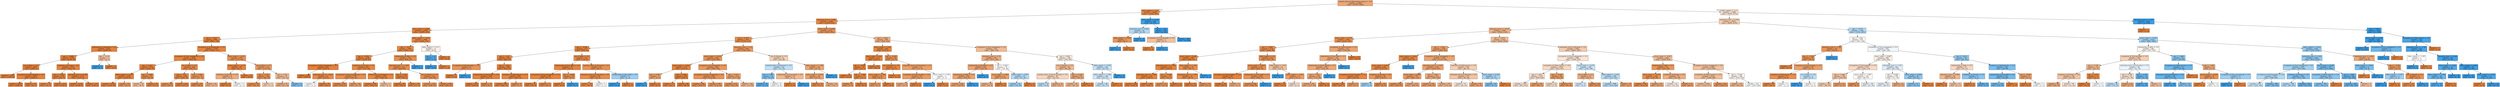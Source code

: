 digraph Tree {
node [shape=box, style="filled", color="black"] ;
0 [label="marital_status_id_Married-civ-spouse <= 0.5\nsamples = 25849\nvalue = [19767, 6082]", fillcolor="#e58139b1"] ;
1 [label="delta_capital <= 3.24\nsamples = 13969\nvalue = [13062, 907]", fillcolor="#e58139ed"] ;
0 -> 1 [labeldistance=2.5, labelangle=45, headlabel="True"] ;
2 [label="education_num <= 0.942\nsamples = 13686\nvalue = [13054, 632]", fillcolor="#e58139f3"] ;
1 -> 2 ;
3 [label="hours_week <= 0.006\nsamples = 10945\nvalue = [10695, 250]", fillcolor="#e58139f9"] ;
2 -> 3 ;
4 [label="age <= -0.375\nsamples = 8961\nvalue = [8831, 130]", fillcolor="#e58139fb"] ;
3 -> 4 ;
5 [label="relationship_id_Husband <= 0.5\nsamples = 5202\nvalue = [5186, 16]", fillcolor="#e58139fe"] ;
4 -> 5 ;
6 [label="age <= -0.886\nsamples = 5199\nvalue = [5184, 15]", fillcolor="#e58139fe"] ;
5 -> 6 ;
7 [label="sex_id_Male <= 0.5\nsamples = 3667\nvalue = [3662, 5]", fillcolor="#e58139ff"] ;
6 -> 7 ;
8 [label="samples = 1764\nvalue = [1764, 0]", fillcolor="#e58139ff"] ;
7 -> 8 ;
9 [label="occupation_id_Prof-specialty <= 0.5\nsamples = 1903\nvalue = [1898, 5]", fillcolor="#e58139fe"] ;
7 -> 9 ;
10 [label="samples = 1850\nvalue = [1846, 4]", fillcolor="#e58139fe"] ;
9 -> 10 ;
11 [label="samples = 53\nvalue = [52, 1]", fillcolor="#e58139fa"] ;
9 -> 11 ;
12 [label="workclass_id_Private <= 0.5\nsamples = 1532\nvalue = [1522, 10]", fillcolor="#e58139fd"] ;
6 -> 12 ;
13 [label="age <= -0.813\nsamples = 255\nvalue = [251, 4]", fillcolor="#e58139fb"] ;
12 -> 13 ;
14 [label="samples = 34\nvalue = [32, 2]", fillcolor="#e58139ef"] ;
13 -> 14 ;
15 [label="samples = 221\nvalue = [219, 2]", fillcolor="#e58139fd"] ;
13 -> 15 ;
16 [label="education_num <= 0.164\nsamples = 1277\nvalue = [1271, 6]", fillcolor="#e58139fe"] ;
12 -> 16 ;
17 [label="samples = 1130\nvalue = [1126, 4]", fillcolor="#e58139fe"] ;
16 -> 17 ;
18 [label="samples = 147\nvalue = [145, 2]", fillcolor="#e58139fb"] ;
16 -> 18 ;
19 [label="age <= -0.74\nsamples = 3\nvalue = [2, 1]", fillcolor="#e581397f"] ;
5 -> 19 ;
20 [label="samples = 1\nvalue = [0, 1]", fillcolor="#399de5ff"] ;
19 -> 20 ;
21 [label="samples = 2\nvalue = [2, 0]", fillcolor="#e58139ff"] ;
19 -> 21 ;
22 [label="occupation_id_Prof-specialty <= 0.5\nsamples = 3759\nvalue = [3645, 114]", fillcolor="#e58139f7"] ;
4 -> 22 ;
23 [label="occupation_id_Exec-managerial <= 0.5\nsamples = 3556\nvalue = [3468, 88]", fillcolor="#e58139f9"] ;
22 -> 23 ;
24 [label="age <= 2.615\nsamples = 3272\nvalue = [3205, 67]", fillcolor="#e58139fa"] ;
23 -> 24 ;
25 [label="delta_capital <= 3.079\nsamples = 3205\nvalue = [3144, 61]", fillcolor="#e58139fa"] ;
24 -> 25 ;
26 [label="samples = 3184\nvalue = [3126, 58]", fillcolor="#e58139fa"] ;
25 -> 26 ;
27 [label="samples = 21\nvalue = [18, 3]", fillcolor="#e58139d4"] ;
25 -> 27 ;
28 [label="age <= 2.688\nsamples = 67\nvalue = [61, 6]", fillcolor="#e58139e6"] ;
24 -> 28 ;
29 [label="samples = 12\nvalue = [8, 4]", fillcolor="#e581397f"] ;
28 -> 29 ;
30 [label="samples = 55\nvalue = [53, 2]", fillcolor="#e58139f5"] ;
28 -> 30 ;
31 [label="sex_id_Male <= 0.5\nsamples = 284\nvalue = [263, 21]", fillcolor="#e58139eb"] ;
23 -> 31 ;
32 [label="age <= -0.01\nsamples = 206\nvalue = [196, 10]", fillcolor="#e58139f2"] ;
31 -> 32 ;
33 [label="samples = 44\nvalue = [39, 5]", fillcolor="#e58139de"] ;
32 -> 33 ;
34 [label="samples = 162\nvalue = [157, 5]", fillcolor="#e58139f7"] ;
32 -> 34 ;
35 [label="age <= 0.865\nsamples = 78\nvalue = [67, 11]", fillcolor="#e58139d5"] ;
31 -> 35 ;
36 [label="samples = 54\nvalue = [50, 4]", fillcolor="#e58139eb"] ;
35 -> 36 ;
37 [label="samples = 24\nvalue = [17, 7]", fillcolor="#e5813996"] ;
35 -> 37 ;
38 [label="hours_week <= -0.317\nsamples = 203\nvalue = [177, 26]", fillcolor="#e58139da"] ;
22 -> 38 ;
39 [label="hours_week <= -2.173\nsamples = 62\nvalue = [61, 1]", fillcolor="#e58139fb"] ;
38 -> 39 ;
40 [label="workclass_id_Private <= 0.5\nsamples = 4\nvalue = [3, 1]", fillcolor="#e58139aa"] ;
39 -> 40 ;
41 [label="samples = 2\nvalue = [2, 0]", fillcolor="#e58139ff"] ;
40 -> 41 ;
42 [label="samples = 2\nvalue = [1, 1]", fillcolor="#e5813900"] ;
40 -> 42 ;
43 [label="samples = 58\nvalue = [58, 0]", fillcolor="#e58139ff"] ;
39 -> 43 ;
44 [label="sex_id_Male <= 0.5\nsamples = 141\nvalue = [116, 25]", fillcolor="#e58139c8"] ;
38 -> 44 ;
45 [label="age <= 1.776\nsamples = 100\nvalue = [88, 12]", fillcolor="#e58139dc"] ;
44 -> 45 ;
46 [label="samples = 95\nvalue = [85, 10]", fillcolor="#e58139e1"] ;
45 -> 46 ;
47 [label="samples = 5\nvalue = [3, 2]", fillcolor="#e5813955"] ;
45 -> 47 ;
48 [label="age <= 1.521\nsamples = 41\nvalue = [28, 13]", fillcolor="#e5813989"] ;
44 -> 48 ;
49 [label="samples = 37\nvalue = [27, 10]", fillcolor="#e58139a1"] ;
48 -> 49 ;
50 [label="samples = 4\nvalue = [1, 3]", fillcolor="#399de5aa"] ;
48 -> 50 ;
51 [label="delta_capital <= 3.075\nsamples = 1984\nvalue = [1864, 120]", fillcolor="#e58139ef"] ;
3 -> 51 ;
52 [label="age <= -0.01\nsamples = 1967\nvalue = [1855, 112]", fillcolor="#e58139f0"] ;
51 -> 52 ;
53 [label="age <= -0.959\nsamples = 1248\nvalue = [1206, 42]", fillcolor="#e58139f6"] ;
52 -> 53 ;
54 [label="occupation_id_Exec-managerial <= 0.5\nsamples = 421\nvalue = [419, 2]", fillcolor="#e58139fe"] ;
53 -> 54 ;
55 [label="samples = 389\nvalue = [389, 0]", fillcolor="#e58139ff"] ;
54 -> 55 ;
56 [label="education_num <= -0.614\nsamples = 32\nvalue = [30, 2]", fillcolor="#e58139ee"] ;
54 -> 56 ;
57 [label="samples = 2\nvalue = [1, 1]", fillcolor="#e5813900"] ;
56 -> 57 ;
58 [label="samples = 30\nvalue = [29, 1]", fillcolor="#e58139f6"] ;
56 -> 58 ;
59 [label="workclass_id_Private <= 0.5\nsamples = 827\nvalue = [787, 40]", fillcolor="#e58139f2"] ;
53 -> 59 ;
60 [label="occupation_id_Exec-managerial <= 0.5\nsamples = 175\nvalue = [159, 16]", fillcolor="#e58139e5"] ;
59 -> 60 ;
61 [label="samples = 149\nvalue = [138, 11]", fillcolor="#e58139eb"] ;
60 -> 61 ;
62 [label="samples = 26\nvalue = [21, 5]", fillcolor="#e58139c2"] ;
60 -> 62 ;
63 [label="relationship_id_Husband <= 0.5\nsamples = 652\nvalue = [628, 24]", fillcolor="#e58139f5"] ;
59 -> 63 ;
64 [label="samples = 649\nvalue = [626, 23]", fillcolor="#e58139f6"] ;
63 -> 64 ;
65 [label="samples = 3\nvalue = [2, 1]", fillcolor="#e581397f"] ;
63 -> 65 ;
66 [label="relationship_id_Wife <= 0.5\nsamples = 719\nvalue = [649, 70]", fillcolor="#e58139e3"] ;
52 -> 66 ;
67 [label="education_num <= -1.003\nsamples = 718\nvalue = [649, 69]", fillcolor="#e58139e4"] ;
66 -> 67 ;
68 [label="age <= 1.521\nsamples = 87\nvalue = [86, 1]", fillcolor="#e58139fc"] ;
67 -> 68 ;
69 [label="samples = 69\nvalue = [69, 0]", fillcolor="#e58139ff"] ;
68 -> 69 ;
70 [label="samples = 18\nvalue = [17, 1]", fillcolor="#e58139f0"] ;
68 -> 70 ;
71 [label="sex_id_Female <= 0.5\nsamples = 631\nvalue = [563, 68]", fillcolor="#e58139e0"] ;
67 -> 71 ;
72 [label="samples = 325\nvalue = [280, 45]", fillcolor="#e58139d6"] ;
71 -> 72 ;
73 [label="samples = 306\nvalue = [283, 23]", fillcolor="#e58139ea"] ;
71 -> 73 ;
74 [label="samples = 1\nvalue = [0, 1]", fillcolor="#399de5ff"] ;
66 -> 74 ;
75 [label="delta_capital <= 3.117\nsamples = 17\nvalue = [9, 8]", fillcolor="#e581391c"] ;
51 -> 75 ;
76 [label="age <= 1.12\nsamples = 9\nvalue = [1, 8]", fillcolor="#399de5df"] ;
75 -> 76 ;
77 [label="samples = 8\nvalue = [0, 8]", fillcolor="#399de5ff"] ;
76 -> 77 ;
78 [label="samples = 1\nvalue = [1, 0]", fillcolor="#e58139ff"] ;
76 -> 78 ;
79 [label="samples = 8\nvalue = [8, 0]", fillcolor="#e58139ff"] ;
75 -> 79 ;
80 [label="hours_week <= 0.248\nsamples = 2741\nvalue = [2359, 382]", fillcolor="#e58139d6"] ;
2 -> 80 ;
81 [label="age <= -0.375\nsamples = 1877\nvalue = [1720, 157]", fillcolor="#e58139e8"] ;
80 -> 81 ;
82 [label="age <= -0.594\nsamples = 977\nvalue = [954, 23]", fillcolor="#e58139f9"] ;
81 -> 82 ;
83 [label="age <= -1.25\nsamples = 836\nvalue = [822, 14]", fillcolor="#e58139fb"] ;
82 -> 83 ;
84 [label="occupation_id_Prof-specialty <= 0.5\nsamples = 8\nvalue = [7, 1]", fillcolor="#e58139db"] ;
83 -> 84 ;
85 [label="samples = 7\nvalue = [7, 0]", fillcolor="#e58139ff"] ;
84 -> 85 ;
86 [label="samples = 1\nvalue = [0, 1]", fillcolor="#399de5ff"] ;
84 -> 86 ;
87 [label="age <= -1.032\nsamples = 828\nvalue = [815, 13]", fillcolor="#e58139fb"] ;
83 -> 87 ;
88 [label="relationship_id_Unmarried <= 0.5\nsamples = 328\nvalue = [327, 1]", fillcolor="#e58139fe"] ;
87 -> 88 ;
89 [label="samples = 318\nvalue = [318, 0]", fillcolor="#e58139ff"] ;
88 -> 89 ;
90 [label="samples = 10\nvalue = [9, 1]", fillcolor="#e58139e3"] ;
88 -> 90 ;
91 [label="workclass_id_Self-emp-inc <= 0.5\nsamples = 500\nvalue = [488, 12]", fillcolor="#e58139f9"] ;
87 -> 91 ;
92 [label="samples = 492\nvalue = [481, 11]", fillcolor="#e58139f9"] ;
91 -> 92 ;
93 [label="samples = 8\nvalue = [7, 1]", fillcolor="#e58139db"] ;
91 -> 93 ;
94 [label="sex_id_Male <= 0.5\nsamples = 141\nvalue = [132, 9]", fillcolor="#e58139ee"] ;
82 -> 94 ;
95 [label="relationship_id_Own-child <= 0.5\nsamples = 78\nvalue = [76, 2]", fillcolor="#e58139f8"] ;
94 -> 95 ;
96 [label="occupation_id_Exec-managerial <= 0.5\nsamples = 68\nvalue = [67, 1]", fillcolor="#e58139fb"] ;
95 -> 96 ;
97 [label="samples = 51\nvalue = [51, 0]", fillcolor="#e58139ff"] ;
96 -> 97 ;
98 [label="samples = 17\nvalue = [16, 1]", fillcolor="#e58139ef"] ;
96 -> 98 ;
99 [label="age <= -0.448\nsamples = 10\nvalue = [9, 1]", fillcolor="#e58139e3"] ;
95 -> 99 ;
100 [label="samples = 9\nvalue = [9, 0]", fillcolor="#e58139ff"] ;
99 -> 100 ;
101 [label="samples = 1\nvalue = [0, 1]", fillcolor="#399de5ff"] ;
99 -> 101 ;
102 [label="marital_status_id_Divorced <= 0.5\nsamples = 63\nvalue = [56, 7]", fillcolor="#e58139df"] ;
94 -> 102 ;
103 [label="education_level_id_Prof-school <= 0.5\nsamples = 60\nvalue = [55, 5]", fillcolor="#e58139e8"] ;
102 -> 103 ;
104 [label="samples = 58\nvalue = [54, 4]", fillcolor="#e58139ec"] ;
103 -> 104 ;
105 [label="samples = 2\nvalue = [1, 1]", fillcolor="#e5813900"] ;
103 -> 105 ;
106 [label="relationship_id_Own-child <= 0.5\nsamples = 3\nvalue = [1, 2]", fillcolor="#399de57f"] ;
102 -> 106 ;
107 [label="samples = 2\nvalue = [0, 2]", fillcolor="#399de5ff"] ;
106 -> 107 ;
108 [label="samples = 1\nvalue = [1, 0]", fillcolor="#e58139ff"] ;
106 -> 108 ;
109 [label="education_num <= 1.72\nsamples = 900\nvalue = [766, 134]", fillcolor="#e58139d2"] ;
81 -> 109 ;
110 [label="hours_week <= -0.518\nsamples = 828\nvalue = [722, 106]", fillcolor="#e58139da"] ;
109 -> 110 ;
111 [label="hours_week <= -2.818\nsamples = 134\nvalue = [132, 2]", fillcolor="#e58139fb"] ;
110 -> 111 ;
112 [label="age <= 0.281\nsamples = 5\nvalue = [4, 1]", fillcolor="#e58139bf"] ;
111 -> 112 ;
113 [label="samples = 1\nvalue = [0, 1]", fillcolor="#399de5ff"] ;
112 -> 113 ;
114 [label="samples = 4\nvalue = [4, 0]", fillcolor="#e58139ff"] ;
112 -> 114 ;
115 [label="age <= 0.062\nsamples = 129\nvalue = [128, 1]", fillcolor="#e58139fd"] ;
111 -> 115 ;
116 [label="samples = 31\nvalue = [30, 1]", fillcolor="#e58139f6"] ;
115 -> 116 ;
117 [label="samples = 98\nvalue = [98, 0]", fillcolor="#e58139ff"] ;
115 -> 117 ;
118 [label="occupation_id_Prof-specialty <= 0.5\nsamples = 694\nvalue = [590, 104]", fillcolor="#e58139d2"] ;
110 -> 118 ;
119 [label="occupation_id_Exec-managerial <= 0.5\nsamples = 422\nvalue = [373, 49]", fillcolor="#e58139de"] ;
118 -> 119 ;
120 [label="samples = 282\nvalue = [255, 27]", fillcolor="#e58139e4"] ;
119 -> 120 ;
121 [label="samples = 140\nvalue = [118, 22]", fillcolor="#e58139cf"] ;
119 -> 121 ;
122 [label="age <= 0.573\nsamples = 272\nvalue = [217, 55]", fillcolor="#e58139be"] ;
118 -> 122 ;
123 [label="samples = 172\nvalue = [147, 25]", fillcolor="#e58139d4"] ;
122 -> 123 ;
124 [label="samples = 100\nvalue = [70, 30]", fillcolor="#e5813992"] ;
122 -> 124 ;
125 [label="sex_id_Female <= 0.5\nsamples = 72\nvalue = [44, 28]", fillcolor="#e581395d"] ;
109 -> 125 ;
126 [label="marital_status_id_Divorced <= 0.5\nsamples = 32\nvalue = [13, 19]", fillcolor="#399de551"] ;
125 -> 126 ;
127 [label="age <= 1.084\nsamples = 22\nvalue = [6, 16]", fillcolor="#399de59f"] ;
126 -> 127 ;
128 [label="samples = 14\nvalue = [2, 12]", fillcolor="#399de5d4"] ;
127 -> 128 ;
129 [label="samples = 8\nvalue = [4, 4]", fillcolor="#e5813900"] ;
127 -> 129 ;
130 [label="relationship_id_Unmarried <= 0.5\nsamples = 10\nvalue = [7, 3]", fillcolor="#e5813992"] ;
126 -> 130 ;
131 [label="samples = 7\nvalue = [7, 0]", fillcolor="#e58139ff"] ;
130 -> 131 ;
132 [label="samples = 3\nvalue = [0, 3]", fillcolor="#399de5ff"] ;
130 -> 132 ;
133 [label="delta_capital <= 1.389\nsamples = 40\nvalue = [31, 9]", fillcolor="#e58139b5"] ;
125 -> 133 ;
134 [label="hours_week <= -0.074\nsamples = 39\nvalue = [31, 8]", fillcolor="#e58139bd"] ;
133 -> 134 ;
135 [label="samples = 14\nvalue = [13, 1]", fillcolor="#e58139eb"] ;
134 -> 135 ;
136 [label="samples = 25\nvalue = [18, 7]", fillcolor="#e581399c"] ;
134 -> 136 ;
137 [label="samples = 1\nvalue = [0, 1]", fillcolor="#399de5ff"] ;
133 -> 137 ;
138 [label="age <= -0.813\nsamples = 864\nvalue = [639, 225]", fillcolor="#e58139a5"] ;
80 -> 138 ;
139 [label="hours_week <= 1.419\nsamples = 163\nvalue = [157, 6]", fillcolor="#e58139f5"] ;
138 -> 139 ;
140 [label="hours_week <= 0.41\nsamples = 121\nvalue = [120, 1]", fillcolor="#e58139fd"] ;
139 -> 140 ;
141 [label="age <= -0.959\nsamples = 36\nvalue = [35, 1]", fillcolor="#e58139f8"] ;
140 -> 141 ;
142 [label="samples = 19\nvalue = [19, 0]", fillcolor="#e58139ff"] ;
141 -> 142 ;
143 [label="age <= -0.886\nsamples = 17\nvalue = [16, 1]", fillcolor="#e58139ef"] ;
141 -> 143 ;
144 [label="samples = 8\nvalue = [7, 1]", fillcolor="#e58139db"] ;
143 -> 144 ;
145 [label="samples = 9\nvalue = [9, 0]", fillcolor="#e58139ff"] ;
143 -> 145 ;
146 [label="samples = 85\nvalue = [85, 0]", fillcolor="#e58139ff"] ;
140 -> 146 ;
147 [label="age <= -0.959\nsamples = 42\nvalue = [37, 5]", fillcolor="#e58139dd"] ;
139 -> 147 ;
148 [label="sex_id_Female <= 0.5\nsamples = 21\nvalue = [20, 1]", fillcolor="#e58139f2"] ;
147 -> 148 ;
149 [label="hours_week <= 1.782\nsamples = 10\nvalue = [9, 1]", fillcolor="#e58139e3"] ;
148 -> 149 ;
150 [label="samples = 6\nvalue = [5, 1]", fillcolor="#e58139cc"] ;
149 -> 150 ;
151 [label="samples = 4\nvalue = [4, 0]", fillcolor="#e58139ff"] ;
149 -> 151 ;
152 [label="samples = 11\nvalue = [11, 0]", fillcolor="#e58139ff"] ;
148 -> 152 ;
153 [label="education_level_id_Prof-school <= 0.5\nsamples = 21\nvalue = [17, 4]", fillcolor="#e58139c3"] ;
147 -> 153 ;
154 [label="occupation_id_Prof-specialty <= 0.5\nsamples = 19\nvalue = [16, 3]", fillcolor="#e58139cf"] ;
153 -> 154 ;
155 [label="samples = 12\nvalue = [9, 3]", fillcolor="#e58139aa"] ;
154 -> 155 ;
156 [label="samples = 7\nvalue = [7, 0]", fillcolor="#e58139ff"] ;
154 -> 156 ;
157 [label="hours_week <= 2.185\nsamples = 2\nvalue = [1, 1]", fillcolor="#e5813900"] ;
153 -> 157 ;
158 [label="samples = 1\nvalue = [0, 1]", fillcolor="#399de5ff"] ;
157 -> 158 ;
159 [label="samples = 1\nvalue = [1, 0]", fillcolor="#e58139ff"] ;
157 -> 159 ;
160 [label="occupation_id_Exec-managerial <= 0.5\nsamples = 701\nvalue = [482, 219]", fillcolor="#e581398b"] ;
138 -> 160 ;
161 [label="education_num <= 1.72\nsamples = 507\nvalue = [377, 130]", fillcolor="#e58139a7"] ;
160 -> 161 ;
162 [label="relationship_id_Husband <= 0.5\nsamples = 431\nvalue = [339, 92]", fillcolor="#e58139ba"] ;
161 -> 162 ;
163 [label="relationship_id_Wife <= 0.5\nsamples = 430\nvalue = [339, 91]", fillcolor="#e58139bb"] ;
162 -> 163 ;
164 [label="samples = 429\nvalue = [339, 90]", fillcolor="#e58139bb"] ;
163 -> 164 ;
165 [label="samples = 1\nvalue = [0, 1]", fillcolor="#399de5ff"] ;
163 -> 165 ;
166 [label="samples = 1\nvalue = [0, 1]", fillcolor="#399de5ff"] ;
162 -> 166 ;
167 [label="age <= -0.448\nsamples = 76\nvalue = [38, 38]", fillcolor="#e5813900"] ;
161 -> 167 ;
168 [label="hours_week <= 1.983\nsamples = 21\nvalue = [17, 4]", fillcolor="#e58139c3"] ;
167 -> 168 ;
169 [label="samples = 14\nvalue = [10, 4]", fillcolor="#e5813999"] ;
168 -> 169 ;
170 [label="samples = 7\nvalue = [7, 0]", fillcolor="#e58139ff"] ;
168 -> 170 ;
171 [label="hours_week <= 3.597\nsamples = 55\nvalue = [21, 34]", fillcolor="#399de561"] ;
167 -> 171 ;
172 [label="samples = 52\nvalue = [18, 34]", fillcolor="#399de578"] ;
171 -> 172 ;
173 [label="samples = 3\nvalue = [3, 0]", fillcolor="#e58139ff"] ;
171 -> 173 ;
174 [label="age <= 0.062\nsamples = 194\nvalue = [105, 89]", fillcolor="#e5813927"] ;
160 -> 174 ;
175 [label="sex_id_Female <= 0.5\nsamples = 90\nvalue = [62, 28]", fillcolor="#e581398c"] ;
174 -> 175 ;
176 [label="marital_status_id_Never-married <= 0.5\nsamples = 40\nvalue = [24, 16]", fillcolor="#e5813955"] ;
175 -> 176 ;
177 [label="samples = 15\nvalue = [6, 9]", fillcolor="#399de555"] ;
176 -> 177 ;
178 [label="samples = 25\nvalue = [18, 7]", fillcolor="#e581399c"] ;
176 -> 178 ;
179 [label="age <= -0.229\nsamples = 50\nvalue = [38, 12]", fillcolor="#e58139ae"] ;
175 -> 179 ;
180 [label="samples = 40\nvalue = [28, 12]", fillcolor="#e5813992"] ;
179 -> 180 ;
181 [label="samples = 10\nvalue = [10, 0]", fillcolor="#e58139ff"] ;
179 -> 181 ;
182 [label="delta_capital <= 3.079\nsamples = 104\nvalue = [43, 61]", fillcolor="#399de54b"] ;
174 -> 182 ;
183 [label="delta_capital <= 1.248\nsamples = 100\nvalue = [43, 57]", fillcolor="#399de53f"] ;
182 -> 183 ;
184 [label="samples = 98\nvalue = [41, 57]", fillcolor="#399de548"] ;
183 -> 184 ;
185 [label="samples = 2\nvalue = [2, 0]", fillcolor="#e58139ff"] ;
183 -> 185 ;
186 [label="samples = 4\nvalue = [0, 4]", fillcolor="#399de5ff"] ;
182 -> 186 ;
187 [label="delta_capital <= 3.304\nsamples = 283\nvalue = [8, 275]", fillcolor="#399de5f8"] ;
1 -> 187 ;
188 [label="education_num <= 0.942\nsamples = 16\nvalue = [6, 10]", fillcolor="#399de566"] ;
187 -> 188 ;
189 [label="delta_capital <= 3.256\nsamples = 7\nvalue = [6, 1]", fillcolor="#e58139d4"] ;
188 -> 189 ;
190 [label="samples = 1\nvalue = [0, 1]", fillcolor="#399de5ff"] ;
189 -> 190 ;
191 [label="samples = 6\nvalue = [6, 0]", fillcolor="#e58139ff"] ;
189 -> 191 ;
192 [label="samples = 9\nvalue = [0, 9]", fillcolor="#399de5ff"] ;
188 -> 192 ;
193 [label="age <= -1.36\nsamples = 267\nvalue = [2, 265]", fillcolor="#399de5fd"] ;
187 -> 193 ;
194 [label="occupation_id_Prof-specialty <= 0.5\nsamples = 3\nvalue = [2, 1]", fillcolor="#e581397f"] ;
193 -> 194 ;
195 [label="samples = 2\nvalue = [2, 0]", fillcolor="#e58139ff"] ;
194 -> 195 ;
196 [label="samples = 1\nvalue = [0, 1]", fillcolor="#399de5ff"] ;
194 -> 196 ;
197 [label="samples = 264\nvalue = [0, 264]", fillcolor="#399de5ff"] ;
193 -> 197 ;
198 [label="delta_capital <= 3.11\nsamples = 11880\nvalue = [6705, 5175]", fillcolor="#e581393a"] ;
0 -> 198 [labeldistance=2.5, labelangle=-45, headlabel="False"] ;
199 [label="education_num <= 0.553\nsamples = 10851\nvalue = [6696, 4155]", fillcolor="#e5813961"] ;
198 -> 199 ;
200 [label="education_num <= -0.614\nsamples = 7658\nvalue = [5504, 2154]", fillcolor="#e581399b"] ;
199 -> 200 ;
201 [label="hours_week <= 0.733\nsamples = 1346\nvalue = [1210, 136]", fillcolor="#e58139e2"] ;
200 -> 201 ;
202 [label="age <= -0.083\nsamples = 1135\nvalue = [1045, 90]", fillcolor="#e58139e9"] ;
201 -> 202 ;
203 [label="hours_week <= 0.248\nsamples = 399\nvalue = [388, 11]", fillcolor="#e58139f8"] ;
202 -> 203 ;
204 [label="education_num <= -1.003\nsamples = 370\nvalue = [362, 8]", fillcolor="#e58139f9"] ;
203 -> 204 ;
205 [label="education_num <= -1.392\nsamples = 335\nvalue = [330, 5]", fillcolor="#e58139fb"] ;
204 -> 205 ;
206 [label="samples = 226\nvalue = [224, 2]", fillcolor="#e58139fd"] ;
205 -> 206 ;
207 [label="samples = 109\nvalue = [106, 3]", fillcolor="#e58139f8"] ;
205 -> 207 ;
208 [label="age <= -0.448\nsamples = 35\nvalue = [32, 3]", fillcolor="#e58139e7"] ;
204 -> 208 ;
209 [label="samples = 22\nvalue = [19, 3]", fillcolor="#e58139d7"] ;
208 -> 209 ;
210 [label="samples = 13\nvalue = [13, 0]", fillcolor="#e58139ff"] ;
208 -> 210 ;
211 [label="delta_capital <= 1.303\nsamples = 29\nvalue = [26, 3]", fillcolor="#e58139e2"] ;
203 -> 211 ;
212 [label="education_num <= -1.781\nsamples = 28\nvalue = [26, 2]", fillcolor="#e58139eb"] ;
211 -> 212 ;
213 [label="samples = 13\nvalue = [13, 0]", fillcolor="#e58139ff"] ;
212 -> 213 ;
214 [label="samples = 15\nvalue = [13, 2]", fillcolor="#e58139d8"] ;
212 -> 214 ;
215 [label="samples = 1\nvalue = [0, 1]", fillcolor="#399de5ff"] ;
211 -> 215 ;
216 [label="delta_capital <= 2.9\nsamples = 736\nvalue = [657, 79]", fillcolor="#e58139e0"] ;
202 -> 216 ;
217 [label="hours_week <= -0.922\nsamples = 715\nvalue = [643, 72]", fillcolor="#e58139e2"] ;
216 -> 217 ;
218 [label="occupation_id_Prof-specialty <= 0.5\nsamples = 96\nvalue = [95, 1]", fillcolor="#e58139fc"] ;
217 -> 218 ;
219 [label="samples = 92\nvalue = [92, 0]", fillcolor="#e58139ff"] ;
218 -> 219 ;
220 [label="samples = 4\nvalue = [3, 1]", fillcolor="#e58139aa"] ;
218 -> 220 ;
221 [label="relationship_id_Own-child <= 0.5\nsamples = 619\nvalue = [548, 71]", fillcolor="#e58139de"] ;
217 -> 221 ;
222 [label="samples = 618\nvalue = [548, 70]", fillcolor="#e58139de"] ;
221 -> 222 ;
223 [label="samples = 1\nvalue = [0, 1]", fillcolor="#399de5ff"] ;
221 -> 223 ;
224 [label="delta_capital <= 2.93\nsamples = 21\nvalue = [14, 7]", fillcolor="#e581397f"] ;
216 -> 224 ;
225 [label="samples = 4\nvalue = [0, 4]", fillcolor="#399de5ff"] ;
224 -> 225 ;
226 [label="delta_capital <= 3.035\nsamples = 17\nvalue = [14, 3]", fillcolor="#e58139c8"] ;
224 -> 226 ;
227 [label="samples = 10\nvalue = [10, 0]", fillcolor="#e58139ff"] ;
226 -> 227 ;
228 [label="samples = 7\nvalue = [4, 3]", fillcolor="#e5813940"] ;
226 -> 228 ;
229 [label="occupation_id_Other-service <= 0.5\nsamples = 211\nvalue = [165, 46]", fillcolor="#e58139b8"] ;
201 -> 229 ;
230 [label="relationship_id_Own-child <= 0.5\nsamples = 191\nvalue = [145, 46]", fillcolor="#e58139ae"] ;
229 -> 230 ;
231 [label="relationship_id_Not-in-family <= 0.5\nsamples = 190\nvalue = [145, 45]", fillcolor="#e58139b0"] ;
230 -> 231 ;
232 [label="age <= 1.813\nsamples = 189\nvalue = [145, 44]", fillcolor="#e58139b2"] ;
231 -> 232 ;
233 [label="samples = 181\nvalue = [137, 44]", fillcolor="#e58139ad"] ;
232 -> 233 ;
234 [label="samples = 8\nvalue = [8, 0]", fillcolor="#e58139ff"] ;
232 -> 234 ;
235 [label="samples = 1\nvalue = [0, 1]", fillcolor="#399de5ff"] ;
231 -> 235 ;
236 [label="samples = 1\nvalue = [0, 1]", fillcolor="#399de5ff"] ;
230 -> 236 ;
237 [label="samples = 20\nvalue = [20, 0]", fillcolor="#e58139ff"] ;
229 -> 237 ;
238 [label="age <= -0.375\nsamples = 6312\nvalue = [4294, 2018]", fillcolor="#e5813987"] ;
200 -> 238 ;
239 [label="age <= -1.032\nsamples = 1720\nvalue = [1389, 331]", fillcolor="#e58139c2"] ;
238 -> 239 ;
240 [label="delta_capital <= 3.028\nsamples = 285\nvalue = [270, 15]", fillcolor="#e58139f1"] ;
239 -> 240 ;
241 [label="hours_week <= 0.652\nsamples = 284\nvalue = [270, 14]", fillcolor="#e58139f2"] ;
240 -> 241 ;
242 [label="occupation_id_Prof-specialty <= 0.5\nsamples = 240\nvalue = [232, 8]", fillcolor="#e58139f6"] ;
241 -> 242 ;
243 [label="samples = 234\nvalue = [227, 7]", fillcolor="#e58139f7"] ;
242 -> 243 ;
244 [label="samples = 6\nvalue = [5, 1]", fillcolor="#e58139cc"] ;
242 -> 244 ;
245 [label="workclass_id_Private <= 0.5\nsamples = 44\nvalue = [38, 6]", fillcolor="#e58139d7"] ;
241 -> 245 ;
246 [label="samples = 3\nvalue = [1, 2]", fillcolor="#399de57f"] ;
245 -> 246 ;
247 [label="samples = 41\nvalue = [37, 4]", fillcolor="#e58139e3"] ;
245 -> 247 ;
248 [label="samples = 1\nvalue = [0, 1]", fillcolor="#399de5ff"] ;
240 -> 248 ;
249 [label="occupation_id_Exec-managerial <= 0.5\nsamples = 1435\nvalue = [1119, 316]", fillcolor="#e58139b7"] ;
239 -> 249 ;
250 [label="education_num <= -0.225\nsamples = 1291\nvalue = [1030, 261]", fillcolor="#e58139be"] ;
249 -> 250 ;
251 [label="hours_week <= 0.006\nsamples = 778\nvalue = [645, 133]", fillcolor="#e58139ca"] ;
250 -> 251 ;
252 [label="samples = 503\nvalue = [436, 67]", fillcolor="#e58139d8"] ;
251 -> 252 ;
253 [label="samples = 275\nvalue = [209, 66]", fillcolor="#e58139ae"] ;
251 -> 253 ;
254 [label="age <= -0.667\nsamples = 513\nvalue = [385, 128]", fillcolor="#e58139aa"] ;
250 -> 254 ;
255 [label="samples = 238\nvalue = [192, 46]", fillcolor="#e58139c2"] ;
254 -> 255 ;
256 [label="samples = 275\nvalue = [193, 82]", fillcolor="#e5813993"] ;
254 -> 256 ;
257 [label="workclass_id_Self-emp-inc <= 0.5\nsamples = 144\nvalue = [89, 55]", fillcolor="#e5813961"] ;
249 -> 257 ;
258 [label="education_level_id_HS-grad <= 0.5\nsamples = 127\nvalue = [83, 44]", fillcolor="#e5813978"] ;
257 -> 258 ;
259 [label="samples = 72\nvalue = [40, 32]", fillcolor="#e5813933"] ;
258 -> 259 ;
260 [label="samples = 55\nvalue = [43, 12]", fillcolor="#e58139b8"] ;
258 -> 260 ;
261 [label="hours_week <= 2.185\nsamples = 17\nvalue = [6, 11]", fillcolor="#399de574"] ;
257 -> 261 ;
262 [label="samples = 15\nvalue = [4, 11]", fillcolor="#399de5a2"] ;
261 -> 262 ;
263 [label="samples = 2\nvalue = [2, 0]", fillcolor="#e58139ff"] ;
261 -> 263 ;
264 [label="education_level_id_HS-grad <= 0.5\nsamples = 4592\nvalue = [2905, 1687]", fillcolor="#e581396b"] ;
238 -> 264 ;
265 [label="occupation_id_Exec-managerial <= 0.5\nsamples = 1895\nvalue = [1060, 835]", fillcolor="#e5813936"] ;
264 -> 265 ;
266 [label="occupation_id_Other-service <= 0.5\nsamples = 1559\nvalue = [918, 641]", fillcolor="#e581394d"] ;
265 -> 266 ;
267 [label="age <= 1.813\nsamples = 1475\nvalue = [849, 626]", fillcolor="#e5813943"] ;
266 -> 267 ;
268 [label="samples = 1416\nvalue = [801, 615]", fillcolor="#e581393b"] ;
267 -> 268 ;
269 [label="samples = 59\nvalue = [48, 11]", fillcolor="#e58139c5"] ;
267 -> 269 ;
270 [label="age <= -0.229\nsamples = 84\nvalue = [69, 15]", fillcolor="#e58139c8"] ;
266 -> 270 ;
271 [label="samples = 12\nvalue = [7, 5]", fillcolor="#e5813949"] ;
270 -> 271 ;
272 [label="samples = 72\nvalue = [62, 10]", fillcolor="#e58139d6"] ;
270 -> 272 ;
273 [label="hours_week <= -0.276\nsamples = 336\nvalue = [142, 194]", fillcolor="#399de544"] ;
265 -> 273 ;
274 [label="sex_id_Male <= 0.5\nsamples = 27\nvalue = [20, 7]", fillcolor="#e58139a6"] ;
273 -> 274 ;
275 [label="samples = 9\nvalue = [4, 5]", fillcolor="#399de533"] ;
274 -> 275 ;
276 [label="samples = 18\nvalue = [16, 2]", fillcolor="#e58139df"] ;
274 -> 276 ;
277 [label="delta_capital <= 2.914\nsamples = 309\nvalue = [122, 187]", fillcolor="#399de559"] ;
273 -> 277 ;
278 [label="samples = 299\nvalue = [114, 185]", fillcolor="#399de562"] ;
277 -> 278 ;
279 [label="samples = 10\nvalue = [8, 2]", fillcolor="#e58139bf"] ;
277 -> 279 ;
280 [label="hours_week <= -0.397\nsamples = 2697\nvalue = [1845, 852]", fillcolor="#e5813989"] ;
264 -> 280 ;
281 [label="relationship_id_Wife <= 0.5\nsamples = 311\nvalue = [267, 44]", fillcolor="#e58139d5"] ;
280 -> 281 ;
282 [label="hours_week <= -0.478\nsamples = 238\nvalue = [213, 25]", fillcolor="#e58139e1"] ;
281 -> 282 ;
283 [label="samples = 188\nvalue = [174, 14]", fillcolor="#e58139ea"] ;
282 -> 283 ;
284 [label="samples = 50\nvalue = [39, 11]", fillcolor="#e58139b7"] ;
282 -> 284 ;
285 [label="workclass_id_Private <= 0.5\nsamples = 73\nvalue = [54, 19]", fillcolor="#e58139a5"] ;
281 -> 285 ;
286 [label="samples = 22\nvalue = [12, 10]", fillcolor="#e581392a"] ;
285 -> 286 ;
287 [label="samples = 51\nvalue = [42, 9]", fillcolor="#e58139c8"] ;
285 -> 287 ;
288 [label="occupation_id_Exec-managerial <= 0.5\nsamples = 2386\nvalue = [1578, 808]", fillcolor="#e581397c"] ;
280 -> 288 ;
289 [label="occupation_id_Other-service <= 0.5\nsamples = 2138\nvalue = [1448, 690]", fillcolor="#e5813985"] ;
288 -> 289 ;
290 [label="samples = 2016\nvalue = [1343, 673]", fillcolor="#e581397f"] ;
289 -> 290 ;
291 [label="samples = 122\nvalue = [105, 17]", fillcolor="#e58139d6"] ;
289 -> 291 ;
292 [label="age <= -0.156\nsamples = 248\nvalue = [130, 118]", fillcolor="#e5813918"] ;
288 -> 292 ;
293 [label="samples = 34\nvalue = [24, 10]", fillcolor="#e5813995"] ;
292 -> 293 ;
294 [label="samples = 214\nvalue = [106, 108]", fillcolor="#399de505"] ;
292 -> 294 ;
295 [label="age <= -0.375\nsamples = 3193\nvalue = [1192, 2001]", fillcolor="#399de567"] ;
199 -> 295 ;
296 [label="age <= -1.032\nsamples = 679\nvalue = [343, 336]", fillcolor="#e5813905"] ;
295 -> 296 ;
297 [label="education_num <= 1.331\nsamples = 44\nvalue = [38, 6]", fillcolor="#e58139d7"] ;
296 -> 297 ;
298 [label="age <= -1.105\nsamples = 43\nvalue = [38, 5]", fillcolor="#e58139dd"] ;
297 -> 298 ;
299 [label="samples = 17\nvalue = [17, 0]", fillcolor="#e58139ff"] ;
298 -> 299 ;
300 [label="occupation_id_Prof-specialty <= 0.5\nsamples = 26\nvalue = [21, 5]", fillcolor="#e58139c2"] ;
298 -> 300 ;
301 [label="workclass_id_Self-emp-inc <= 0.5\nsamples = 21\nvalue = [19, 2]", fillcolor="#e58139e4"] ;
300 -> 301 ;
302 [label="samples = 19\nvalue = [18, 1]", fillcolor="#e58139f1"] ;
301 -> 302 ;
303 [label="samples = 2\nvalue = [1, 1]", fillcolor="#e5813900"] ;
301 -> 303 ;
304 [label="sex_id_Male <= 0.5\nsamples = 5\nvalue = [2, 3]", fillcolor="#399de555"] ;
300 -> 304 ;
305 [label="samples = 1\nvalue = [0, 1]", fillcolor="#399de5ff"] ;
304 -> 305 ;
306 [label="samples = 4\nvalue = [2, 2]", fillcolor="#e5813900"] ;
304 -> 306 ;
307 [label="samples = 1\nvalue = [0, 1]", fillcolor="#399de5ff"] ;
297 -> 307 ;
308 [label="occupation_id_Exec-managerial <= 0.5\nsamples = 635\nvalue = [305, 330]", fillcolor="#399de513"] ;
296 -> 308 ;
309 [label="hours_week <= 0.087\nsamples = 488\nvalue = [259, 229]", fillcolor="#e581391e"] ;
308 -> 309 ;
310 [label="occupation_id_Prof-specialty <= 0.5\nsamples = 279\nvalue = [164, 115]", fillcolor="#e581394c"] ;
309 -> 310 ;
311 [label="age <= -0.448\nsamples = 163\nvalue = [105, 58]", fillcolor="#e5813972"] ;
310 -> 311 ;
312 [label="samples = 142\nvalue = [88, 54]", fillcolor="#e5813963"] ;
311 -> 312 ;
313 [label="samples = 21\nvalue = [17, 4]", fillcolor="#e58139c3"] ;
311 -> 313 ;
314 [label="hours_week <= -1.487\nsamples = 116\nvalue = [59, 57]", fillcolor="#e5813909"] ;
310 -> 314 ;
315 [label="samples = 9\nvalue = [8, 1]", fillcolor="#e58139df"] ;
314 -> 315 ;
316 [label="samples = 107\nvalue = [51, 56]", fillcolor="#399de517"] ;
314 -> 316 ;
317 [label="education_num <= 1.331\nsamples = 209\nvalue = [95, 114]", fillcolor="#399de52a"] ;
309 -> 317 ;
318 [label="age <= -0.448\nsamples = 150\nvalue = [77, 73]", fillcolor="#e581390d"] ;
317 -> 318 ;
319 [label="samples = 127\nvalue = [60, 67]", fillcolor="#399de51b"] ;
318 -> 319 ;
320 [label="samples = 23\nvalue = [17, 6]", fillcolor="#e58139a5"] ;
318 -> 320 ;
321 [label="hours_week <= 4.364\nsamples = 59\nvalue = [18, 41]", fillcolor="#399de58f"] ;
317 -> 321 ;
322 [label="samples = 57\nvalue = [16, 41]", fillcolor="#399de59b"] ;
321 -> 322 ;
323 [label="samples = 2\nvalue = [2, 0]", fillcolor="#e58139ff"] ;
321 -> 323 ;
324 [label="age <= -0.813\nsamples = 147\nvalue = [46, 101]", fillcolor="#399de58b"] ;
308 -> 324 ;
325 [label="relationship_id_Wife <= 0.5\nsamples = 27\nvalue = [16, 11]", fillcolor="#e5813950"] ;
324 -> 325 ;
326 [label="education_num <= 0.942\nsamples = 20\nvalue = [14, 6]", fillcolor="#e5813992"] ;
325 -> 326 ;
327 [label="samples = 3\nvalue = [3, 0]", fillcolor="#e58139ff"] ;
326 -> 327 ;
328 [label="samples = 17\nvalue = [11, 6]", fillcolor="#e5813974"] ;
326 -> 328 ;
329 [label="workclass_id_Private <= 0.5\nsamples = 7\nvalue = [2, 5]", fillcolor="#399de599"] ;
325 -> 329 ;
330 [label="samples = 1\nvalue = [1, 0]", fillcolor="#e58139ff"] ;
329 -> 330 ;
331 [label="samples = 6\nvalue = [1, 5]", fillcolor="#399de5cc"] ;
329 -> 331 ;
332 [label="workclass_id_Self-emp-inc <= 0.5\nsamples = 120\nvalue = [30, 90]", fillcolor="#399de5aa"] ;
324 -> 332 ;
333 [label="relationship_id_Own-child <= 0.5\nsamples = 115\nvalue = [26, 89]", fillcolor="#399de5b5"] ;
332 -> 333 ;
334 [label="samples = 114\nvalue = [25, 89]", fillcolor="#399de5b7"] ;
333 -> 334 ;
335 [label="samples = 1\nvalue = [1, 0]", fillcolor="#e58139ff"] ;
333 -> 335 ;
336 [label="age <= -0.667\nsamples = 5\nvalue = [4, 1]", fillcolor="#e58139bf"] ;
332 -> 336 ;
337 [label="samples = 3\nvalue = [3, 0]", fillcolor="#e58139ff"] ;
336 -> 337 ;
338 [label="samples = 2\nvalue = [1, 1]", fillcolor="#e5813900"] ;
336 -> 338 ;
339 [label="hours_week <= -0.397\nsamples = 2514\nvalue = [849, 1665]", fillcolor="#399de57d"] ;
295 -> 339 ;
340 [label="relationship_id_Wife <= 0.5\nsamples = 282\nvalue = [147, 135]", fillcolor="#e5813915"] ;
339 -> 340 ;
341 [label="occupation_id_Prof-specialty <= 0.5\nsamples = 199\nvalue = [123, 76]", fillcolor="#e5813961"] ;
340 -> 341 ;
342 [label="age <= 2.105\nsamples = 133\nvalue = [92, 41]", fillcolor="#e581398d"] ;
341 -> 342 ;
343 [label="workclass_id_Private <= 0.5\nsamples = 116\nvalue = [76, 40]", fillcolor="#e5813979"] ;
342 -> 343 ;
344 [label="samples = 58\nvalue = [44, 14]", fillcolor="#e58139ae"] ;
343 -> 344 ;
345 [label="samples = 58\nvalue = [32, 26]", fillcolor="#e5813930"] ;
343 -> 345 ;
346 [label="age <= 2.871\nsamples = 17\nvalue = [16, 1]", fillcolor="#e58139ef"] ;
342 -> 346 ;
347 [label="samples = 15\nvalue = [15, 0]", fillcolor="#e58139ff"] ;
346 -> 347 ;
348 [label="samples = 2\nvalue = [1, 1]", fillcolor="#e5813900"] ;
346 -> 348 ;
349 [label="education_level_id_Prof-school <= 0.5\nsamples = 66\nvalue = [31, 35]", fillcolor="#399de51d"] ;
341 -> 349 ;
350 [label="age <= 0.792\nsamples = 47\nvalue = [27, 20]", fillcolor="#e5813942"] ;
349 -> 350 ;
351 [label="samples = 25\nvalue = [10, 15]", fillcolor="#399de555"] ;
350 -> 351 ;
352 [label="samples = 22\nvalue = [17, 5]", fillcolor="#e58139b4"] ;
350 -> 352 ;
353 [label="age <= 2.105\nsamples = 19\nvalue = [4, 15]", fillcolor="#399de5bb"] ;
349 -> 353 ;
354 [label="samples = 16\nvalue = [2, 14]", fillcolor="#399de5db"] ;
353 -> 354 ;
355 [label="samples = 3\nvalue = [2, 1]", fillcolor="#e581397f"] ;
353 -> 355 ;
356 [label="age <= 1.084\nsamples = 83\nvalue = [24, 59]", fillcolor="#399de597"] ;
340 -> 356 ;
357 [label="occupation_id_Other-service <= 0.5\nsamples = 71\nvalue = [15, 56]", fillcolor="#399de5bb"] ;
356 -> 357 ;
358 [label="education_level_id_Bachelors <= 0.5\nsamples = 69\nvalue = [13, 56]", fillcolor="#399de5c4"] ;
357 -> 358 ;
359 [label="samples = 29\nvalue = [2, 27]", fillcolor="#399de5ec"] ;
358 -> 359 ;
360 [label="samples = 40\nvalue = [11, 29]", fillcolor="#399de59e"] ;
358 -> 360 ;
361 [label="samples = 2\nvalue = [2, 0]", fillcolor="#e58139ff"] ;
357 -> 361 ;
362 [label="age <= 1.667\nsamples = 12\nvalue = [9, 3]", fillcolor="#e58139aa"] ;
356 -> 362 ;
363 [label="hours_week <= -0.639\nsamples = 9\nvalue = [8, 1]", fillcolor="#e58139df"] ;
362 -> 363 ;
364 [label="samples = 7\nvalue = [7, 0]", fillcolor="#e58139ff"] ;
363 -> 364 ;
365 [label="samples = 2\nvalue = [1, 1]", fillcolor="#e5813900"] ;
363 -> 365 ;
366 [label="occupation_id_Exec-managerial <= 0.5\nsamples = 3\nvalue = [1, 2]", fillcolor="#399de57f"] ;
362 -> 366 ;
367 [label="samples = 2\nvalue = [0, 2]", fillcolor="#399de5ff"] ;
366 -> 367 ;
368 [label="samples = 1\nvalue = [1, 0]", fillcolor="#e58139ff"] ;
366 -> 368 ;
369 [label="delta_capital <= 2.914\nsamples = 2232\nvalue = [702, 1530]", fillcolor="#399de58a"] ;
339 -> 369 ;
370 [label="education_num <= 1.331\nsamples = 2198\nvalue = [676, 1522]", fillcolor="#399de58e"] ;
369 -> 370 ;
371 [label="occupation_id_Exec-managerial <= 0.5\nsamples = 1471\nvalue = [505, 966]", fillcolor="#399de57a"] ;
370 -> 371 ;
372 [label="occupation_id_Prof-specialty <= 0.5\nsamples = 1032\nvalue = [388, 644]", fillcolor="#399de565"] ;
371 -> 372 ;
373 [label="samples = 672\nvalue = [290, 382]", fillcolor="#399de53d"] ;
372 -> 373 ;
374 [label="samples = 360\nvalue = [98, 262]", fillcolor="#399de5a0"] ;
372 -> 374 ;
375 [label="workclass_id_Private <= 0.5\nsamples = 439\nvalue = [117, 322]", fillcolor="#399de5a2"] ;
371 -> 375 ;
376 [label="samples = 169\nvalue = [66, 103]", fillcolor="#399de55c"] ;
375 -> 376 ;
377 [label="samples = 270\nvalue = [51, 219]", fillcolor="#399de5c4"] ;
375 -> 377 ;
378 [label="hours_week <= 0.087\nsamples = 727\nvalue = [171, 556]", fillcolor="#399de5b1"] ;
370 -> 378 ;
379 [label="occupation_id_Other-service <= 0.5\nsamples = 301\nvalue = [88, 213]", fillcolor="#399de596"] ;
378 -> 379 ;
380 [label="samples = 297\nvalue = [84, 213]", fillcolor="#399de59a"] ;
379 -> 380 ;
381 [label="samples = 4\nvalue = [4, 0]", fillcolor="#e58139ff"] ;
379 -> 381 ;
382 [label="age <= 1.959\nsamples = 426\nvalue = [83, 343]", fillcolor="#399de5c1"] ;
378 -> 382 ;
383 [label="samples = 423\nvalue = [81, 342]", fillcolor="#399de5c3"] ;
382 -> 383 ;
384 [label="samples = 3\nvalue = [2, 1]", fillcolor="#e581397f"] ;
382 -> 384 ;
385 [label="education_num <= 0.942\nsamples = 34\nvalue = [26, 8]", fillcolor="#e58139b1"] ;
369 -> 385 ;
386 [label="delta_capital <= 3.022\nsamples = 4\nvalue = [1, 3]", fillcolor="#399de5aa"] ;
385 -> 386 ;
387 [label="samples = 1\nvalue = [1, 0]", fillcolor="#e58139ff"] ;
386 -> 387 ;
388 [label="samples = 3\nvalue = [0, 3]", fillcolor="#399de5ff"] ;
386 -> 388 ;
389 [label="age <= -0.156\nsamples = 30\nvalue = [25, 5]", fillcolor="#e58139cc"] ;
385 -> 389 ;
390 [label="delta_capital <= 3.077\nsamples = 3\nvalue = [1, 2]", fillcolor="#399de57f"] ;
389 -> 390 ;
391 [label="samples = 2\nvalue = [0, 2]", fillcolor="#399de5ff"] ;
390 -> 391 ;
392 [label="samples = 1\nvalue = [1, 0]", fillcolor="#e58139ff"] ;
390 -> 392 ;
393 [label="sex_id_Female <= 0.5\nsamples = 27\nvalue = [24, 3]", fillcolor="#e58139df"] ;
389 -> 393 ;
394 [label="samples = 26\nvalue = [24, 2]", fillcolor="#e58139ea"] ;
393 -> 394 ;
395 [label="samples = 1\nvalue = [0, 1]", fillcolor="#399de5ff"] ;
393 -> 395 ;
396 [label="education_num <= -3.337\nsamples = 1029\nvalue = [9, 1020]", fillcolor="#399de5fd"] ;
198 -> 396 ;
397 [label="samples = 1\nvalue = [1, 0]", fillcolor="#e58139ff"] ;
396 -> 397 ;
398 [label="age <= 1.667\nsamples = 1028\nvalue = [8, 1020]", fillcolor="#399de5fd"] ;
396 -> 398 ;
399 [label="hours_week <= 3.759\nsamples = 926\nvalue = [1, 925]", fillcolor="#399de5ff"] ;
398 -> 399 ;
400 [label="samples = 921\nvalue = [0, 921]", fillcolor="#399de5ff"] ;
399 -> 400 ;
401 [label="occupation_id_Exec-managerial <= 0.5\nsamples = 5\nvalue = [1, 4]", fillcolor="#399de5bf"] ;
399 -> 401 ;
402 [label="samples = 4\nvalue = [0, 4]", fillcolor="#399de5ff"] ;
401 -> 402 ;
403 [label="samples = 1\nvalue = [1, 0]", fillcolor="#e58139ff"] ;
401 -> 403 ;
404 [label="occupation_id_Other-service <= 0.5\nsamples = 102\nvalue = [7, 95]", fillcolor="#399de5ec"] ;
398 -> 404 ;
405 [label="education_num <= -1.781\nsamples = 101\nvalue = [6, 95]", fillcolor="#399de5ef"] ;
404 -> 405 ;
406 [label="delta_capital <= 3.305\nsamples = 2\nvalue = [1, 1]", fillcolor="#e5813900"] ;
405 -> 406 ;
407 [label="samples = 1\nvalue = [0, 1]", fillcolor="#399de5ff"] ;
406 -> 407 ;
408 [label="samples = 1\nvalue = [1, 0]", fillcolor="#e58139ff"] ;
406 -> 408 ;
409 [label="education_num <= 0.164\nsamples = 99\nvalue = [5, 94]", fillcolor="#399de5f1"] ;
405 -> 409 ;
410 [label="delta_capital <= 3.402\nsamples = 36\nvalue = [4, 32]", fillcolor="#399de5df"] ;
409 -> 410 ;
411 [label="delta_capital <= 3.378\nsamples = 20\nvalue = [4, 16]", fillcolor="#399de5bf"] ;
410 -> 411 ;
412 [label="samples = 18\nvalue = [2, 16]", fillcolor="#399de5df"] ;
411 -> 412 ;
413 [label="samples = 2\nvalue = [2, 0]", fillcolor="#e58139ff"] ;
411 -> 413 ;
414 [label="samples = 16\nvalue = [0, 16]", fillcolor="#399de5ff"] ;
410 -> 414 ;
415 [label="delta_capital <= 3.802\nsamples = 63\nvalue = [1, 62]", fillcolor="#399de5fb"] ;
409 -> 415 ;
416 [label="samples = 52\nvalue = [0, 52]", fillcolor="#399de5ff"] ;
415 -> 416 ;
417 [label="delta_capital <= 4.124\nsamples = 11\nvalue = [1, 10]", fillcolor="#399de5e6"] ;
415 -> 417 ;
418 [label="samples = 1\nvalue = [1, 0]", fillcolor="#e58139ff"] ;
417 -> 418 ;
419 [label="samples = 10\nvalue = [0, 10]", fillcolor="#399de5ff"] ;
417 -> 419 ;
420 [label="samples = 1\nvalue = [1, 0]", fillcolor="#e58139ff"] ;
404 -> 420 ;
}